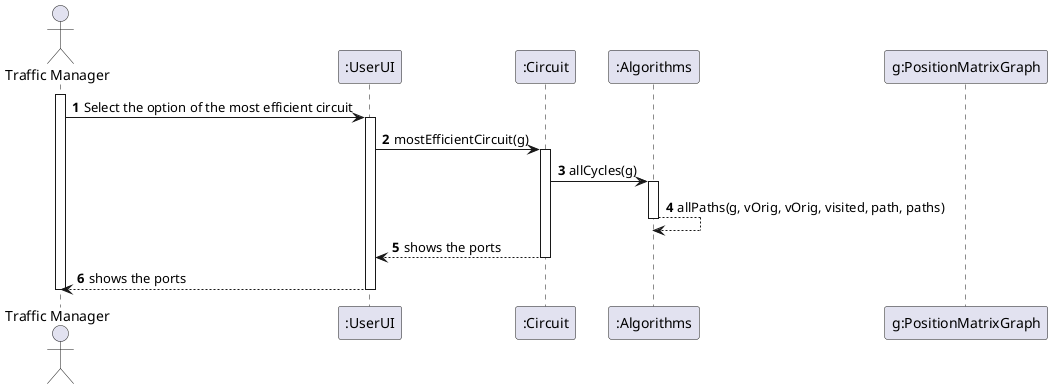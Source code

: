 @startuml
'https://plantuml.com/sequence-diagram

autonumber
actor "Traffic Manager" as traf


participant ":UserUI" as us
participant ":Circuit" as c
participant ":Algorithms" as al
participant "g:PositionMatrixGraph" as g

activate traf


traf -> us : Select the option of the most efficient circuit
activate us

us -> c : mostEfficientCircuit(g)

activate c


c -> al : allCycles(g)
activate al
al --> al : allPaths(g, vOrig, vOrig, visited, path, paths)
deactivate al


c --> us : shows the ports
deactivate c
us --> traf : shows the ports
deactivate us
deactivate traf
@enduml
